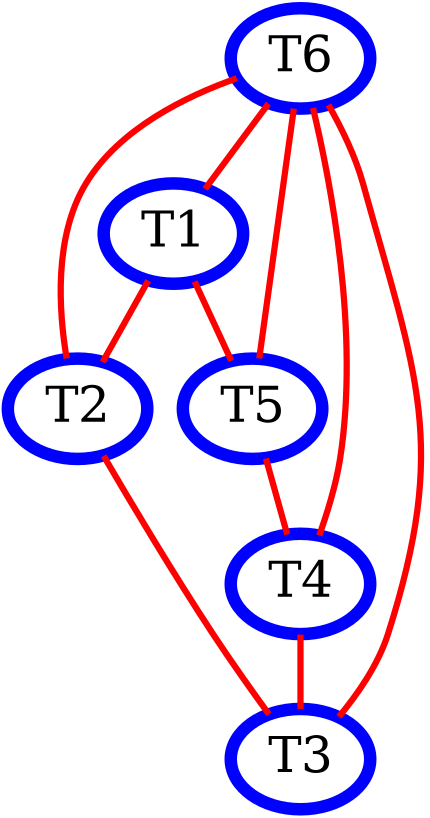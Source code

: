graph G{
        edge [len=3];
        1--2 [penwidth=3,fontsize=24,color=red]
        1--5 [penwidth=3,fontsize=24,color=red]
        5--4 [penwidth=3,fontsize=24,color=red]
        4--3 [penwidth=3,fontsize=24,color=red]
        2--3 [penwidth=3,fontsize=24,color=red]
        6--1 [penwidth=3,fontsize=24,color=red]
        6--2 [penwidth=3,fontsize=24,color=red]
        6--3 [penwidth=3,fontsize=24,color=red]
        6--4 [penwidth=3,fontsize=24,color=red]
        6--5 [penwidth=3,fontsize=24,color=red]
        1 [label="T1", color=blue, style=bold,penwidth=6,fontsize=24]
        2 [label="T2", color=blue, style=bold,penwidth=6,fontsize=24]
        3 [label="T3", color=blue, style = bold,penwidth=6,fontsize=24]
        4 [label="T4", color=blue, style = bold,penwidth=6,fontsize=24]
        5 [label="T5", color=blue, style = bold,penwidth=6,fontsize=24]
        6 [label="T6", color=blue, style = bold,penwidth=6,fontsize=24]

}